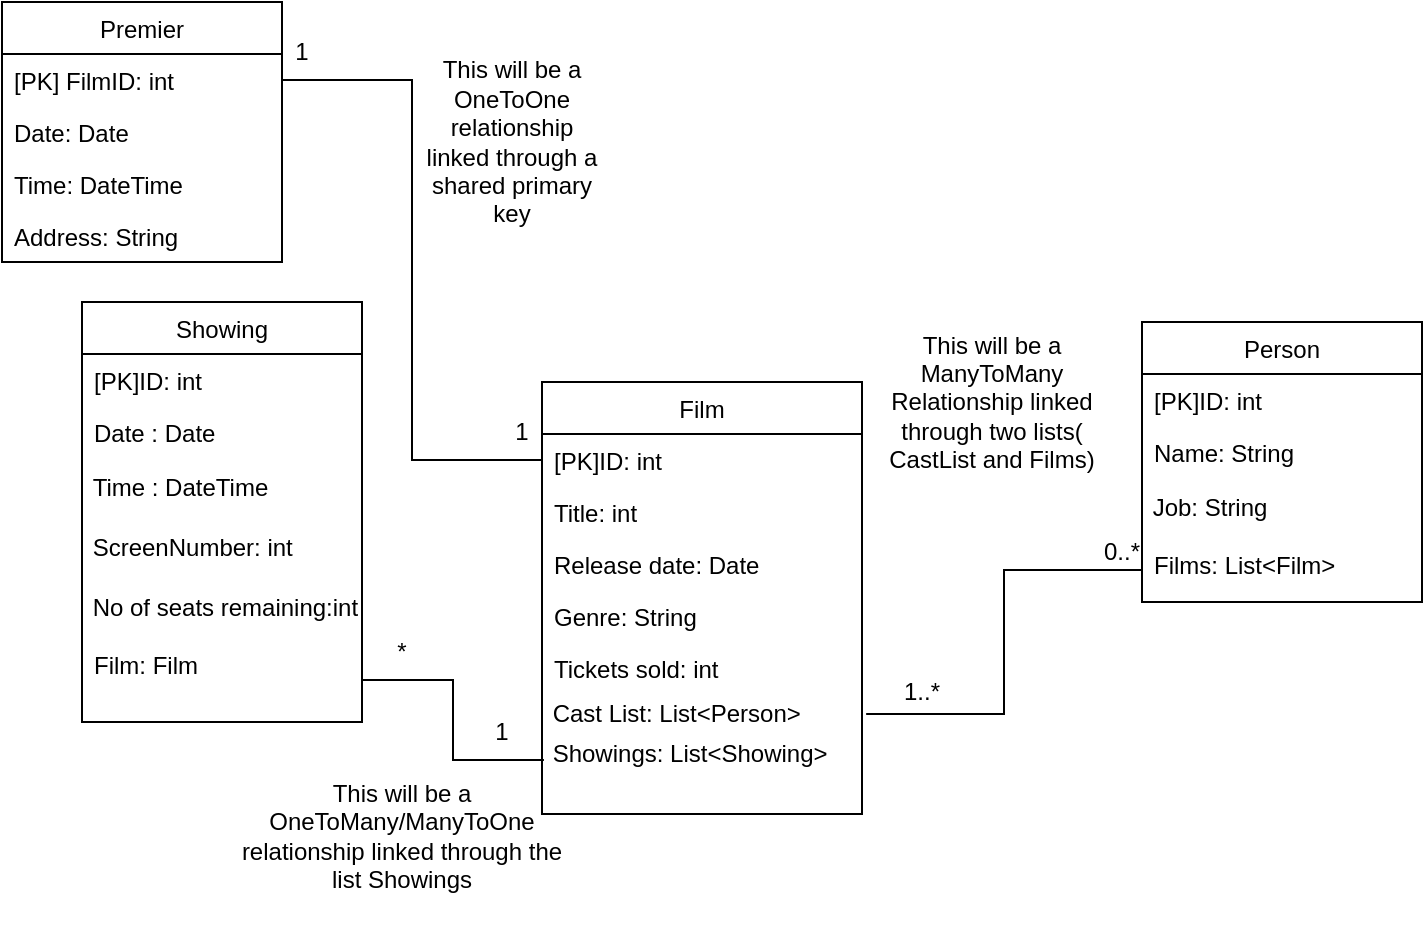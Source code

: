 <mxfile version="15.9.6" type="github">
  <diagram id="C5RBs43oDa-KdzZeNtuy" name="Page-1">
    <mxGraphModel dx="997" dy="548" grid="1" gridSize="10" guides="1" tooltips="1" connect="1" arrows="1" fold="1" page="1" pageScale="1" pageWidth="827" pageHeight="1169" math="0" shadow="0">
      <root>
        <mxCell id="WIyWlLk6GJQsqaUBKTNV-0" />
        <mxCell id="WIyWlLk6GJQsqaUBKTNV-1" parent="WIyWlLk6GJQsqaUBKTNV-0" />
        <mxCell id="zkfFHV4jXpPFQw0GAbJ--17" value="Film" style="swimlane;fontStyle=0;align=center;verticalAlign=top;childLayout=stackLayout;horizontal=1;startSize=26;horizontalStack=0;resizeParent=1;resizeLast=0;collapsible=1;marginBottom=0;rounded=0;shadow=0;strokeWidth=1;" parent="WIyWlLk6GJQsqaUBKTNV-1" vertex="1">
          <mxGeometry x="320" y="220" width="160" height="216" as="geometry">
            <mxRectangle x="550" y="140" width="160" height="26" as="alternateBounds" />
          </mxGeometry>
        </mxCell>
        <mxCell id="zkfFHV4jXpPFQw0GAbJ--18" value="[PK]ID: int" style="text;align=left;verticalAlign=top;spacingLeft=4;spacingRight=4;overflow=hidden;rotatable=0;points=[[0,0.5],[1,0.5]];portConstraint=eastwest;" parent="zkfFHV4jXpPFQw0GAbJ--17" vertex="1">
          <mxGeometry y="26" width="160" height="26" as="geometry" />
        </mxCell>
        <mxCell id="zkfFHV4jXpPFQw0GAbJ--19" value="Title: int" style="text;align=left;verticalAlign=top;spacingLeft=4;spacingRight=4;overflow=hidden;rotatable=0;points=[[0,0.5],[1,0.5]];portConstraint=eastwest;rounded=0;shadow=0;html=0;" parent="zkfFHV4jXpPFQw0GAbJ--17" vertex="1">
          <mxGeometry y="52" width="160" height="26" as="geometry" />
        </mxCell>
        <mxCell id="zkfFHV4jXpPFQw0GAbJ--20" value="Release date: Date" style="text;align=left;verticalAlign=top;spacingLeft=4;spacingRight=4;overflow=hidden;rotatable=0;points=[[0,0.5],[1,0.5]];portConstraint=eastwest;rounded=0;shadow=0;html=0;" parent="zkfFHV4jXpPFQw0GAbJ--17" vertex="1">
          <mxGeometry y="78" width="160" height="26" as="geometry" />
        </mxCell>
        <mxCell id="zkfFHV4jXpPFQw0GAbJ--21" value="Genre: String" style="text;align=left;verticalAlign=top;spacingLeft=4;spacingRight=4;overflow=hidden;rotatable=0;points=[[0,0.5],[1,0.5]];portConstraint=eastwest;rounded=0;shadow=0;html=0;" parent="zkfFHV4jXpPFQw0GAbJ--17" vertex="1">
          <mxGeometry y="104" width="160" height="26" as="geometry" />
        </mxCell>
        <mxCell id="zkfFHV4jXpPFQw0GAbJ--22" value="Tickets sold: int" style="text;align=left;verticalAlign=top;spacingLeft=4;spacingRight=4;overflow=hidden;rotatable=0;points=[[0,0.5],[1,0.5]];portConstraint=eastwest;rounded=0;shadow=0;html=0;" parent="zkfFHV4jXpPFQw0GAbJ--17" vertex="1">
          <mxGeometry y="130" width="160" height="26" as="geometry" />
        </mxCell>
        <mxCell id="kbK4KFaWEwWCLPQi6QsS-2" value="&amp;nbsp;Cast List: List&amp;lt;Person&amp;gt;" style="text;html=1;align=left;verticalAlign=middle;resizable=0;points=[];autosize=1;strokeColor=none;fillColor=none;" parent="zkfFHV4jXpPFQw0GAbJ--17" vertex="1">
          <mxGeometry y="156" width="160" height="20" as="geometry" />
        </mxCell>
        <mxCell id="kbK4KFaWEwWCLPQi6QsS-1" value="&amp;nbsp;Showings: List&amp;lt;Showing&amp;gt;" style="text;html=1;align=left;verticalAlign=middle;resizable=0;points=[];autosize=1;strokeColor=none;fillColor=none;" parent="zkfFHV4jXpPFQw0GAbJ--17" vertex="1">
          <mxGeometry y="176" width="160" height="20" as="geometry" />
        </mxCell>
        <mxCell id="kbK4KFaWEwWCLPQi6QsS-3" value="Person" style="swimlane;fontStyle=0;childLayout=stackLayout;horizontal=1;startSize=26;fillColor=none;horizontalStack=0;resizeParent=1;resizeParentMax=0;resizeLast=0;collapsible=1;marginBottom=0;" parent="WIyWlLk6GJQsqaUBKTNV-1" vertex="1">
          <mxGeometry x="620" y="190" width="140" height="140" as="geometry" />
        </mxCell>
        <mxCell id="kbK4KFaWEwWCLPQi6QsS-4" value="[PK]ID: int" style="text;strokeColor=none;fillColor=none;align=left;verticalAlign=top;spacingLeft=4;spacingRight=4;overflow=hidden;rotatable=0;points=[[0,0.5],[1,0.5]];portConstraint=eastwest;" parent="kbK4KFaWEwWCLPQi6QsS-3" vertex="1">
          <mxGeometry y="26" width="140" height="26" as="geometry" />
        </mxCell>
        <mxCell id="kbK4KFaWEwWCLPQi6QsS-5" value="Name: String" style="text;strokeColor=none;fillColor=none;align=left;verticalAlign=top;spacingLeft=4;spacingRight=4;overflow=hidden;rotatable=0;points=[[0,0.5],[1,0.5]];portConstraint=eastwest;" parent="kbK4KFaWEwWCLPQi6QsS-3" vertex="1">
          <mxGeometry y="52" width="140" height="26" as="geometry" />
        </mxCell>
        <mxCell id="kbK4KFaWEwWCLPQi6QsS-7" value="&amp;nbsp;Job: String" style="text;html=1;strokeColor=none;fillColor=none;align=left;verticalAlign=middle;whiteSpace=wrap;rounded=0;" parent="kbK4KFaWEwWCLPQi6QsS-3" vertex="1">
          <mxGeometry y="78" width="140" height="30" as="geometry" />
        </mxCell>
        <mxCell id="kbK4KFaWEwWCLPQi6QsS-6" value="Films: List&lt;Film&gt;" style="text;strokeColor=none;fillColor=none;align=left;verticalAlign=top;spacingLeft=4;spacingRight=4;overflow=hidden;rotatable=0;points=[[0,0.5],[1,0.5]];portConstraint=eastwest;" parent="kbK4KFaWEwWCLPQi6QsS-3" vertex="1">
          <mxGeometry y="108" width="140" height="32" as="geometry" />
        </mxCell>
        <mxCell id="kbK4KFaWEwWCLPQi6QsS-8" value="Showing" style="swimlane;fontStyle=0;childLayout=stackLayout;horizontal=1;startSize=26;fillColor=none;horizontalStack=0;resizeParent=1;resizeParentMax=0;resizeLast=0;collapsible=1;marginBottom=0;" parent="WIyWlLk6GJQsqaUBKTNV-1" vertex="1">
          <mxGeometry x="90" y="180" width="140" height="210" as="geometry" />
        </mxCell>
        <mxCell id="kbK4KFaWEwWCLPQi6QsS-9" value="[PK]ID: int" style="text;strokeColor=none;fillColor=none;align=left;verticalAlign=top;spacingLeft=4;spacingRight=4;overflow=hidden;rotatable=0;points=[[0,0.5],[1,0.5]];portConstraint=eastwest;" parent="kbK4KFaWEwWCLPQi6QsS-8" vertex="1">
          <mxGeometry y="26" width="140" height="26" as="geometry" />
        </mxCell>
        <mxCell id="kbK4KFaWEwWCLPQi6QsS-10" value="Date : Date" style="text;strokeColor=none;fillColor=none;align=left;verticalAlign=top;spacingLeft=4;spacingRight=4;overflow=hidden;rotatable=0;points=[[0,0.5],[1,0.5]];portConstraint=eastwest;" parent="kbK4KFaWEwWCLPQi6QsS-8" vertex="1">
          <mxGeometry y="52" width="140" height="26" as="geometry" />
        </mxCell>
        <mxCell id="kbK4KFaWEwWCLPQi6QsS-11" value="&amp;nbsp;Time : DateTime" style="text;html=1;strokeColor=none;fillColor=none;align=left;verticalAlign=middle;whiteSpace=wrap;rounded=0;" parent="kbK4KFaWEwWCLPQi6QsS-8" vertex="1">
          <mxGeometry y="78" width="140" height="30" as="geometry" />
        </mxCell>
        <mxCell id="kbK4KFaWEwWCLPQi6QsS-13" value="&amp;nbsp;ScreenNumber: int" style="text;html=1;strokeColor=none;fillColor=none;align=left;verticalAlign=middle;whiteSpace=wrap;rounded=0;" parent="kbK4KFaWEwWCLPQi6QsS-8" vertex="1">
          <mxGeometry y="108" width="140" height="30" as="geometry" />
        </mxCell>
        <mxCell id="kbK4KFaWEwWCLPQi6QsS-14" value="&amp;nbsp;No of seats remaining:int" style="text;html=1;strokeColor=none;fillColor=none;align=left;verticalAlign=middle;whiteSpace=wrap;rounded=0;" parent="kbK4KFaWEwWCLPQi6QsS-8" vertex="1">
          <mxGeometry y="138" width="140" height="30" as="geometry" />
        </mxCell>
        <mxCell id="kbK4KFaWEwWCLPQi6QsS-12" value="Film: Film" style="text;strokeColor=none;fillColor=none;align=left;verticalAlign=top;spacingLeft=4;spacingRight=4;overflow=hidden;rotatable=0;points=[[0,0.5],[1,0.5]];portConstraint=eastwest;" parent="kbK4KFaWEwWCLPQi6QsS-8" vertex="1">
          <mxGeometry y="168" width="140" height="42" as="geometry" />
        </mxCell>
        <mxCell id="kbK4KFaWEwWCLPQi6QsS-15" value="Premier" style="swimlane;fontStyle=0;childLayout=stackLayout;horizontal=1;startSize=26;fillColor=none;horizontalStack=0;resizeParent=1;resizeParentMax=0;resizeLast=0;collapsible=1;marginBottom=0;" parent="WIyWlLk6GJQsqaUBKTNV-1" vertex="1">
          <mxGeometry x="50" y="30" width="140" height="130" as="geometry" />
        </mxCell>
        <mxCell id="kbK4KFaWEwWCLPQi6QsS-16" value="[PK] FilmID: int" style="text;strokeColor=none;fillColor=none;align=left;verticalAlign=top;spacingLeft=4;spacingRight=4;overflow=hidden;rotatable=0;points=[[0,0.5],[1,0.5]];portConstraint=eastwest;" parent="kbK4KFaWEwWCLPQi6QsS-15" vertex="1">
          <mxGeometry y="26" width="140" height="26" as="geometry" />
        </mxCell>
        <mxCell id="kbK4KFaWEwWCLPQi6QsS-17" value="Date: Date" style="text;strokeColor=none;fillColor=none;align=left;verticalAlign=top;spacingLeft=4;spacingRight=4;overflow=hidden;rotatable=0;points=[[0,0.5],[1,0.5]];portConstraint=eastwest;" parent="kbK4KFaWEwWCLPQi6QsS-15" vertex="1">
          <mxGeometry y="52" width="140" height="26" as="geometry" />
        </mxCell>
        <mxCell id="kbK4KFaWEwWCLPQi6QsS-18" value="Time: DateTime" style="text;strokeColor=none;fillColor=none;align=left;verticalAlign=top;spacingLeft=4;spacingRight=4;overflow=hidden;rotatable=0;points=[[0,0.5],[1,0.5]];portConstraint=eastwest;" parent="kbK4KFaWEwWCLPQi6QsS-15" vertex="1">
          <mxGeometry y="78" width="140" height="26" as="geometry" />
        </mxCell>
        <mxCell id="kbK4KFaWEwWCLPQi6QsS-19" value="Address: String" style="text;strokeColor=none;fillColor=none;align=left;verticalAlign=top;spacingLeft=4;spacingRight=4;overflow=hidden;rotatable=0;points=[[0,0.5],[1,0.5]];portConstraint=eastwest;" parent="kbK4KFaWEwWCLPQi6QsS-15" vertex="1">
          <mxGeometry y="104" width="140" height="26" as="geometry" />
        </mxCell>
        <mxCell id="kbK4KFaWEwWCLPQi6QsS-21" value="" style="endArrow=none;html=1;rounded=0;entryX=0;entryY=0.5;entryDx=0;entryDy=0;exitX=1.013;exitY=0.5;exitDx=0;exitDy=0;exitPerimeter=0;edgeStyle=elbowEdgeStyle;" parent="WIyWlLk6GJQsqaUBKTNV-1" source="kbK4KFaWEwWCLPQi6QsS-2" target="kbK4KFaWEwWCLPQi6QsS-6" edge="1">
          <mxGeometry width="50" height="50" relative="1" as="geometry">
            <mxPoint x="390" y="530" as="sourcePoint" />
            <mxPoint x="440" y="480" as="targetPoint" />
          </mxGeometry>
        </mxCell>
        <mxCell id="kbK4KFaWEwWCLPQi6QsS-22" value="0..*" style="text;html=1;strokeColor=none;fillColor=none;align=center;verticalAlign=middle;whiteSpace=wrap;rounded=0;" parent="WIyWlLk6GJQsqaUBKTNV-1" vertex="1">
          <mxGeometry x="580" y="290" width="60" height="30" as="geometry" />
        </mxCell>
        <mxCell id="kbK4KFaWEwWCLPQi6QsS-24" value="1..*" style="text;html=1;strokeColor=none;fillColor=none;align=center;verticalAlign=middle;whiteSpace=wrap;rounded=0;" parent="WIyWlLk6GJQsqaUBKTNV-1" vertex="1">
          <mxGeometry x="480" y="360" width="60" height="30" as="geometry" />
        </mxCell>
        <mxCell id="kbK4KFaWEwWCLPQi6QsS-26" value="" style="endArrow=none;html=1;rounded=0;entryX=0.006;entryY=0.65;entryDx=0;entryDy=0;entryPerimeter=0;exitX=1;exitY=0.5;exitDx=0;exitDy=0;edgeStyle=elbowEdgeStyle;" parent="WIyWlLk6GJQsqaUBKTNV-1" source="kbK4KFaWEwWCLPQi6QsS-12" target="kbK4KFaWEwWCLPQi6QsS-1" edge="1">
          <mxGeometry width="50" height="50" relative="1" as="geometry">
            <mxPoint x="390" y="530" as="sourcePoint" />
            <mxPoint x="310" y="410" as="targetPoint" />
          </mxGeometry>
        </mxCell>
        <mxCell id="kbK4KFaWEwWCLPQi6QsS-27" value="1" style="text;html=1;strokeColor=none;fillColor=none;align=center;verticalAlign=middle;whiteSpace=wrap;rounded=0;" parent="WIyWlLk6GJQsqaUBKTNV-1" vertex="1">
          <mxGeometry x="280" y="380" width="40" height="30" as="geometry" />
        </mxCell>
        <mxCell id="kbK4KFaWEwWCLPQi6QsS-30" value="*" style="text;html=1;strokeColor=none;fillColor=none;align=center;verticalAlign=middle;whiteSpace=wrap;rounded=0;" parent="WIyWlLk6GJQsqaUBKTNV-1" vertex="1">
          <mxGeometry x="220" y="340" width="60" height="30" as="geometry" />
        </mxCell>
        <mxCell id="kbK4KFaWEwWCLPQi6QsS-32" value="" style="endArrow=none;html=1;rounded=0;entryX=0;entryY=0.5;entryDx=0;entryDy=0;exitX=1;exitY=0.5;exitDx=0;exitDy=0;edgeStyle=elbowEdgeStyle;" parent="WIyWlLk6GJQsqaUBKTNV-1" source="kbK4KFaWEwWCLPQi6QsS-16" target="zkfFHV4jXpPFQw0GAbJ--18" edge="1">
          <mxGeometry width="50" height="50" relative="1" as="geometry">
            <mxPoint x="310" y="500" as="sourcePoint" />
            <mxPoint x="360" y="450" as="targetPoint" />
          </mxGeometry>
        </mxCell>
        <mxCell id="kbK4KFaWEwWCLPQi6QsS-33" value="1" style="text;html=1;strokeColor=none;fillColor=none;align=center;verticalAlign=middle;whiteSpace=wrap;rounded=0;" parent="WIyWlLk6GJQsqaUBKTNV-1" vertex="1">
          <mxGeometry x="170" y="40" width="60" height="30" as="geometry" />
        </mxCell>
        <mxCell id="kbK4KFaWEwWCLPQi6QsS-34" value="1" style="text;html=1;strokeColor=none;fillColor=none;align=center;verticalAlign=middle;whiteSpace=wrap;rounded=0;" parent="WIyWlLk6GJQsqaUBKTNV-1" vertex="1">
          <mxGeometry x="280" y="230" width="60" height="30" as="geometry" />
        </mxCell>
        <mxCell id="cUzzKDN0U4lQbWXqZLIk-0" value="This will be a OneToOne relationship linked through a shared primary key" style="text;html=1;strokeColor=none;fillColor=none;align=center;verticalAlign=middle;whiteSpace=wrap;rounded=0;" vertex="1" parent="WIyWlLk6GJQsqaUBKTNV-1">
          <mxGeometry x="260" y="80" width="90" height="40" as="geometry" />
        </mxCell>
        <mxCell id="cUzzKDN0U4lQbWXqZLIk-1" value="This will be a ManyToMany Relationship linked through two lists( CastList and Films)" style="text;html=1;strokeColor=none;fillColor=none;align=center;verticalAlign=middle;whiteSpace=wrap;rounded=0;" vertex="1" parent="WIyWlLk6GJQsqaUBKTNV-1">
          <mxGeometry x="480" y="190" width="130" height="80" as="geometry" />
        </mxCell>
        <mxCell id="cUzzKDN0U4lQbWXqZLIk-4" value="This will be a OneToMany/ManyToOne relationship linked through the list Showings" style="text;html=1;strokeColor=none;fillColor=none;align=center;verticalAlign=middle;whiteSpace=wrap;rounded=0;" vertex="1" parent="WIyWlLk6GJQsqaUBKTNV-1">
          <mxGeometry x="165" y="390" width="170" height="114" as="geometry" />
        </mxCell>
      </root>
    </mxGraphModel>
  </diagram>
</mxfile>
